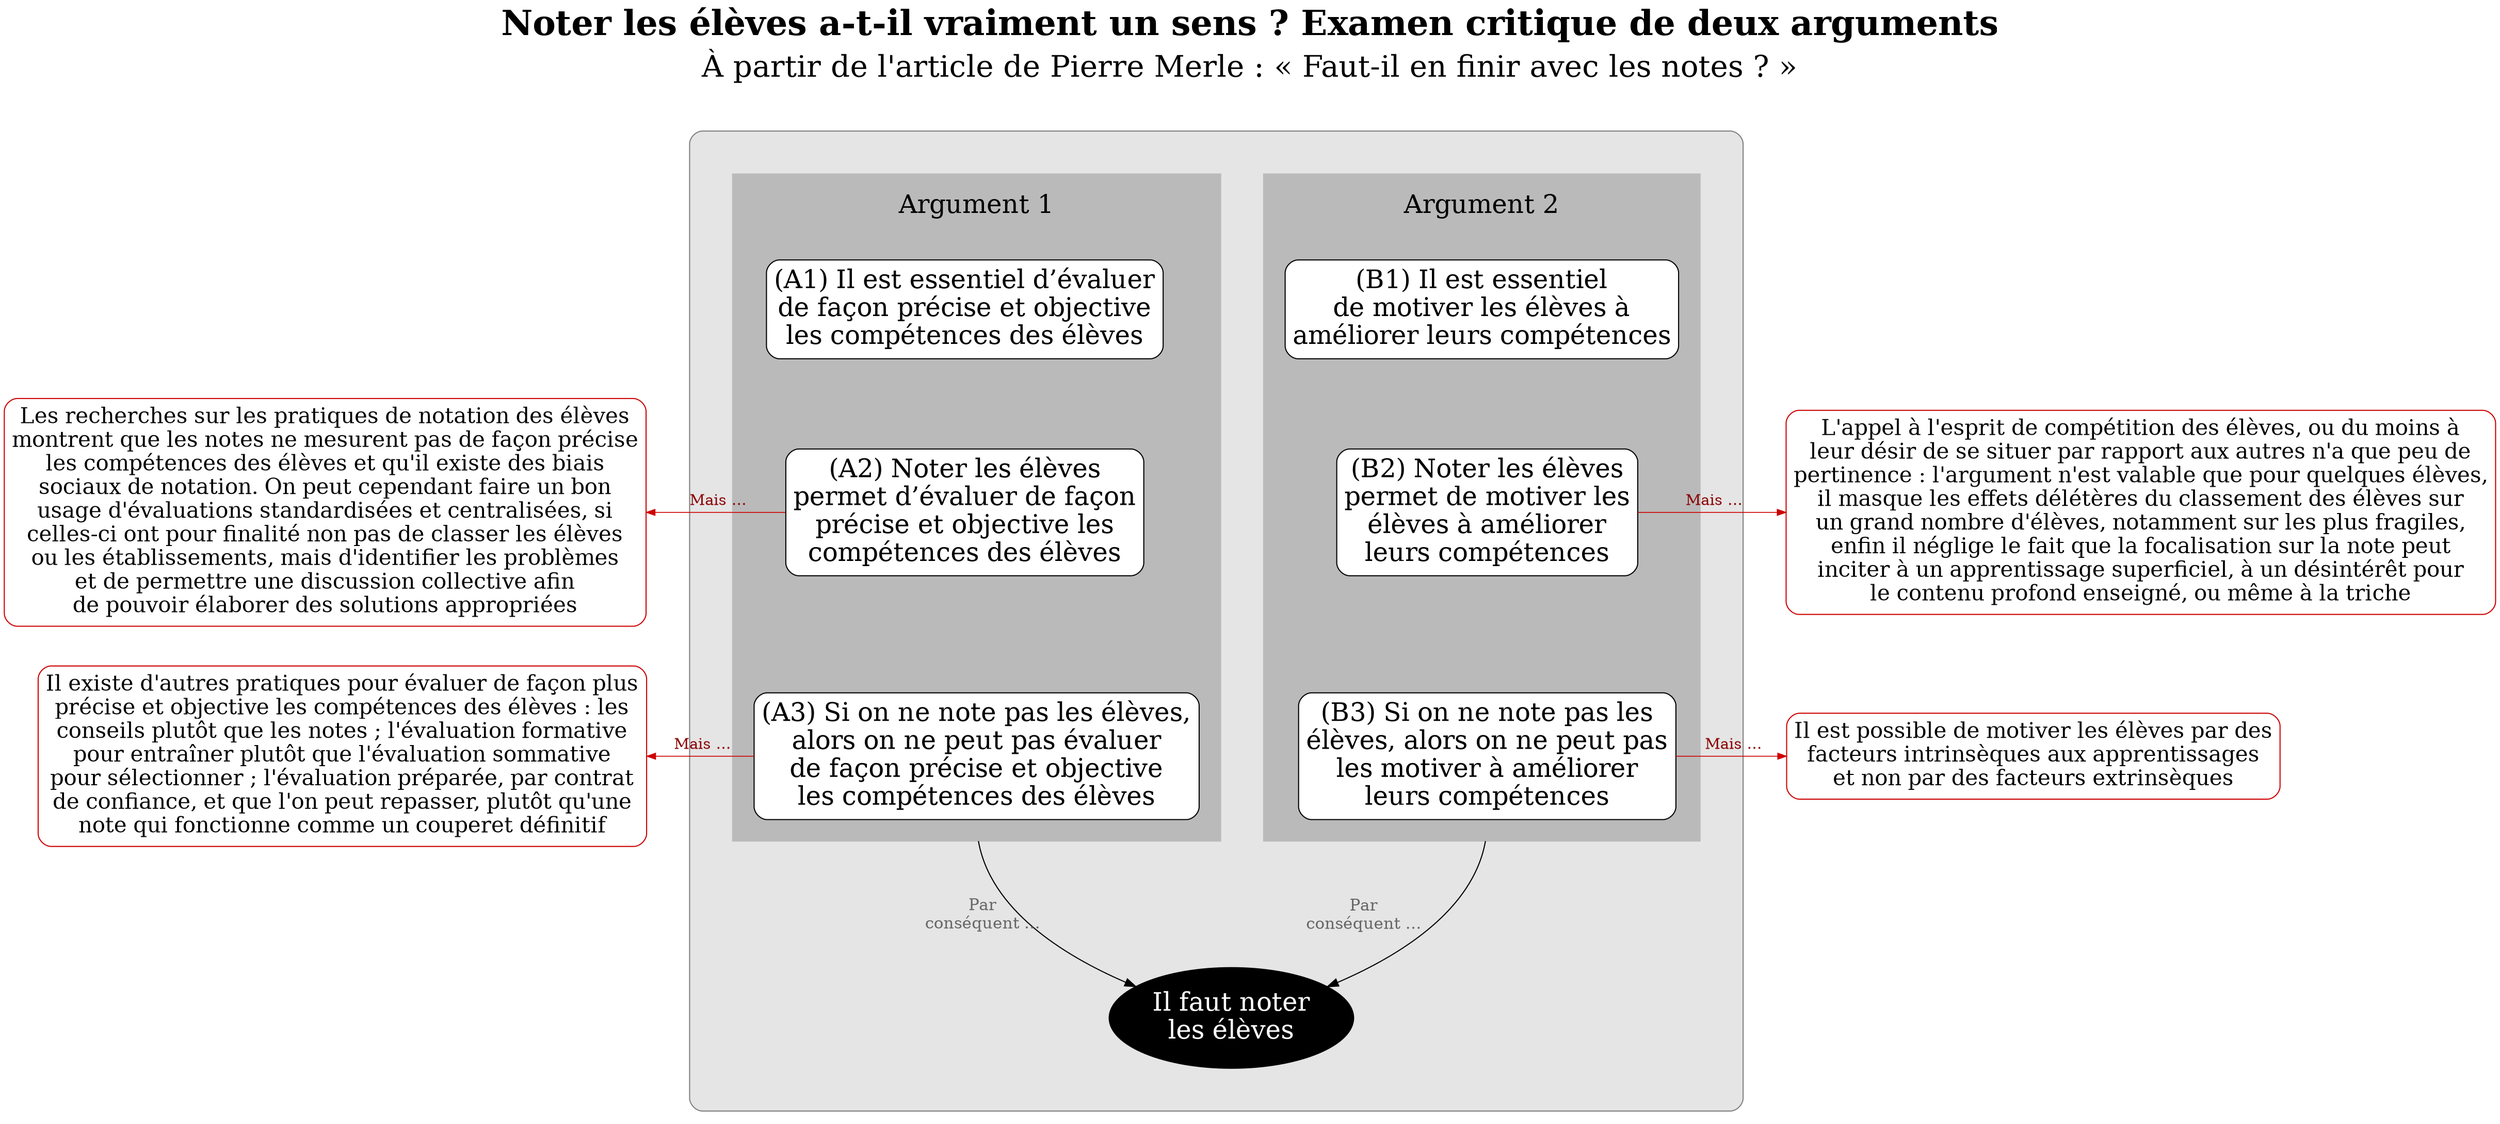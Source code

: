 digraph G {
splines=true
newrank=true
compound=true

label=<<FONT point-size="32"><b>Noter les élèves a-t-il vraiment un sens ? Examen critique de deux arguments</b><br/><FONT point-size="10"><br/></FONT><FONT point-size="28">À partir de l'article de Pierre Merle : « Faut-il en finir avec les notes ? »</FONT><br/><br/></FONT>>
labelloc=t

node[color=red3, style="rounded, filled", shape="box", fillcolor=white, penwidth=1, fontcolor=black, fontsize=20, margin=0.1]
ob2[label="Les recherches sur les pratiques de notation des élèves
montrent que les notes ne mesurent pas de façon précise
les compétences des élèves et qu'il existe des biais
sociaux de notation. On peut cependant faire un bon
usage d'évaluations standardisées et centralisées, si
celles-ci ont pour finalité non pas de classer les élèves
ou les établissements, mais d'identifier les problèmes
et de permettre une discussion collective afin
de pouvoir élaborer des solutions appropriées"]
ob3[label="Il existe d'autres pratiques pour évaluer de façon plus
précise et objective les compétences des élèves : les
conseils plutôt que les notes ; l'évaluation formative
pour entraîner plutôt que l'évaluation sommative
pour sélectionner ; l'évaluation préparée, par contrat
de confiance, et que l'on peut repasser, plutôt qu'une
note qui fonctionne comme un couperet définitif"]

node[shape=box, fillcolor=white, style="filled,rounded", color=black, fontsize=24, penwidth=1,fontcolor=black, margin=0.1]
edge[minlen=2,color=red3, penwidth=0.8, arrowsize=0.8, label=" Mais …", fontcolor=red4,fontsize=14]
{rank=same;ob2->pb2[dir=back]}
{rank=same;ob3->pb3[dir=back]}

subgraph cluster_0 {
label=""
bgcolor=grey90
style=rounded
color=grey50
margin=40



node[shape=box, fillcolor=white, style="filled,rounded", color=black]
edge[label="",xlabel="Par
conséquent …",fontcolor=grey40;fontsize=15,minlen=3,color=black,penwidth=1, arrowsize=1]



subgraph cluster_1 {
label=<<br/><font point-size="24">Argument 2<br/></font><br/>>
style="box"
margin=20
bgcolor=grey73
color=grey73

p1[label="(B1) Il est essentiel
de motiver les élèves à
améliorer leurs compétences"]

p2[label="(B2) Noter les élèves
permet de motiver les
élèves à améliorer
leurs compétences"]

p3[label="(B3) Si on ne note pas les
élèves, alors on ne peut pas
les motiver à améliorer
leurs compétences"]

p1->p2->p3[style=invis,xlabel="",minlen=1]

// p2:s->p3:n[ltail=cluster_1]
//p2:w->p3:n[ltail=cluster_1]
// p3[label="(3) Lemme 1"]

// {rank=same;p3->p4[style=invis]}

// p4[label="(4) Prémisse 3"]
}

subgraph cluster_2 {
label=<<br/><font point-size="24">Argument 1<br/></font><br/>>
style="box"
margin=20
bgcolor=grey73
color=grey73

pb1[label="(A1) Il est essentiel d’évaluer
de façon précise et objective
les compétences des élèves"]

pb2[label="(A2) Noter les élèves
permet d’évaluer de façon
précise et objective les
compétences des élèves"]

pb3[label="(A3) Si on ne note pas les élèves,
alors on ne peut pas évaluer
de façon précise et objective
les compétences des élèves"]

pb1->pb2->pb3[style=invis,xlabel="",minlen=1]

}

p3:s->C:wn[ltail=cluster_1]
pb3:s->C:en[ltail=cluster_2]

C[label="Il faut noter
les élèves",fillcolor=black, fontcolor=white, color=black, shape=ellipse]


}

node[color=red3, style="rounded, filled", shape="box", fillcolor=white, penwidth=1, fontcolor=black, fontsize=20, margin=0.1]
o2[label="L'appel à l'esprit de compétition des élèves, ou du moins à
leur désir de se situer par rapport aux autres n'a que peu de
pertinence : l'argument n'est valable que pour quelques élèves,
il masque les effets délétères du classement des élèves sur
un grand nombre d'élèves, notamment sur les plus fragiles,
enfin il néglige le fait que la focalisation sur la note peut
inciter à un apprentissage superficiel, à un désintérêt pour
le contenu profond enseigné, ou même à la triche"]
{rank=same;p2->o2}

o3[label="Il est possible de motiver les élèves par des
facteurs intrinsèques aux apprentissages
et non par des facteurs extrinsèques"]
{rank=same;p3->o3}

}
